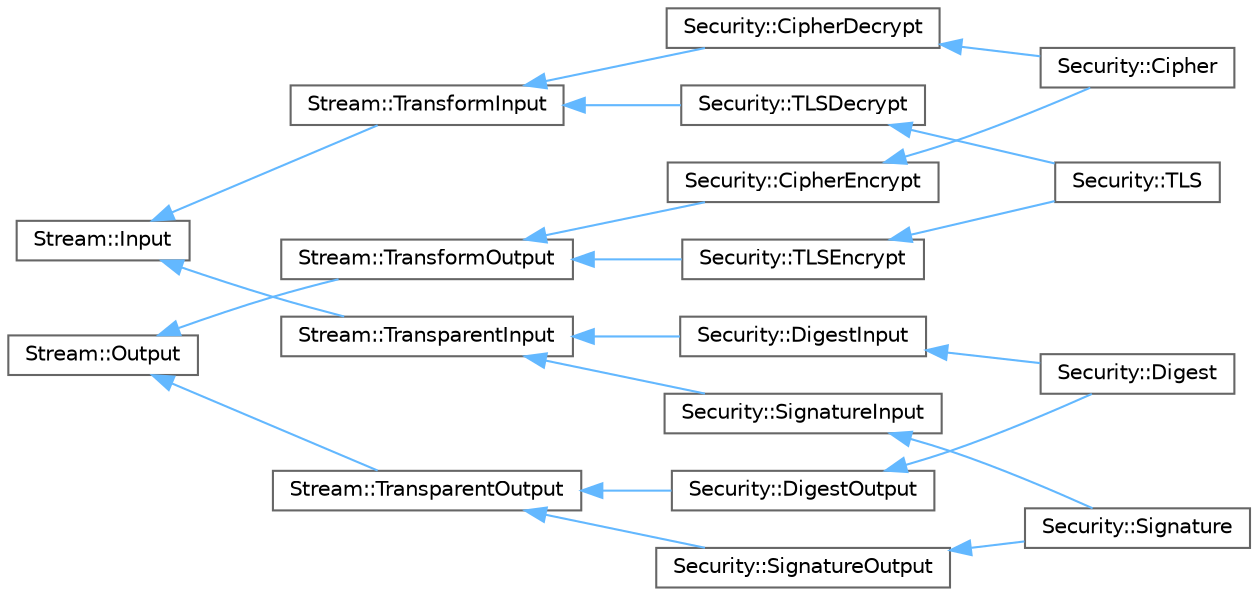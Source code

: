 digraph "Graphical Class Hierarchy"
{
 // LATEX_PDF_SIZE
  bgcolor="transparent";
  edge [fontname=Helvetica,fontsize=10,labelfontname=Helvetica,labelfontsize=10];
  node [fontname=Helvetica,fontsize=10,shape=box,height=0.2,width=0.4];
  rankdir="LR";
  Node0 [label="Stream::Input",height=0.2,width=0.4,color="grey40", fillcolor="white", style="filled",URL="/tmp/build/x64/Release/Stream/tag.xml$d7/d83/classStream_1_1Input.html",tooltip=" "];
  Node0 -> Node1 [dir="back",color="steelblue1",style="solid"];
  Node1 [label="Stream::TransformInput",height=0.2,width=0.4,color="grey40", fillcolor="white", style="filled",URL="/tmp/build/x64/Release/Stream/tag.xml$db/d03/classStream_1_1TransformInput.html",tooltip=" "];
  Node1 -> Node2 [dir="back",color="steelblue1",style="solid"];
  Node2 [label="Security::CipherDecrypt",height=0.2,width=0.4,color="grey40", fillcolor="white", style="filled",URL="$dd/d35/classSecurity_1_1CipherDecrypt.html",tooltip="Stream::Input Cipher decryptor."];
  Node2 -> Node3 [dir="back",color="steelblue1",style="solid"];
  Node3 [label="Security::Cipher",height=0.2,width=0.4,color="grey40", fillcolor="white", style="filled",URL="$de/de0/classSecurity_1_1Cipher.html",tooltip="Stream::Input / Stream::Output Cipher decryptor and encryptor."];
  Node1 -> Node8 [dir="back",color="steelblue1",style="solid"];
  Node8 [label="Security::TLSDecrypt",height=0.2,width=0.4,color="grey40", fillcolor="white", style="filled",URL="$dc/d5b/classSecurity_1_1TLSDecrypt.html",tooltip="Stream::Input TLS decryptor."];
  Node8 -> Node7 [dir="back",color="steelblue1",style="solid"];
  Node7 [label="Security::TLS",height=0.2,width=0.4,color="grey40", fillcolor="white", style="filled",URL="$d8/d26/classSecurity_1_1TLS.html",tooltip="Stream::Input / Stream::Output TLS decryptor and encryptor."];
  Node0 -> Node14 [dir="back",color="steelblue1",style="solid"];
  Node14 [label="Stream::TransparentInput",height=0.2,width=0.4,color="grey40", fillcolor="white", style="filled",URL="/tmp/build/x64/Release/Stream/tag.xml$d1/dcd/classStream_1_1TransparentInput.html",tooltip=" "];
  Node14 -> Node13 [dir="back",color="steelblue1",style="solid"];
  Node13 [label="Security::DigestInput",height=0.2,width=0.4,color="grey40", fillcolor="white", style="filled",URL="$d0/d94/classSecurity_1_1DigestInput.html",tooltip="Stream::Input Digest observer."];
  Node13 -> Node12 [dir="back",color="steelblue1",style="solid"];
  Node12 [label="Security::Digest",height=0.2,width=0.4,color="grey40", fillcolor="white", style="filled",URL="$d0/d01/classSecurity_1_1Digest.html",tooltip="Stream::Input / Stream::Output Digest observer."];
  Node14 -> Node15 [dir="back",color="steelblue1",style="solid"];
  Node15 [label="Security::SignatureInput",height=0.2,width=0.4,color="grey40", fillcolor="white", style="filled",URL="$d6/d4d/classSecurity_1_1SignatureInput.html",tooltip="Stream::Input Signature observer."];
  Node15 -> Node16 [dir="back",color="steelblue1",style="solid"];
  Node16 [label="Security::Signature",height=0.2,width=0.4,color="grey40", fillcolor="white", style="filled",URL="$d0/d3a/classSecurity_1_1Signature.html",tooltip="Stream::Input / Stream::Output Signature observer."];
  Node9 [label="Stream::Output",height=0.2,width=0.4,color="grey40", fillcolor="white", style="filled",URL="/tmp/build/x64/Release/Stream/tag.xml$df/dc2/classStream_1_1Output.html",tooltip=" "];
  Node9 -> Node5 [dir="back",color="steelblue1",style="solid"];
  Node5 [label="Stream::TransformOutput",height=0.2,width=0.4,color="grey40", fillcolor="white", style="filled",URL="/tmp/build/x64/Release/Stream/tag.xml$d1/dff/classStream_1_1TransformOutput.html",tooltip=" "];
  Node5 -> Node4 [dir="back",color="steelblue1",style="solid"];
  Node4 [label="Security::CipherEncrypt",height=0.2,width=0.4,color="grey40", fillcolor="white", style="filled",URL="$da/df9/classSecurity_1_1CipherEncrypt.html",tooltip="Stream::Output Cipher encryptor."];
  Node4 -> Node3 [dir="back",color="steelblue1",style="solid"];
  Node5 -> Node6 [dir="back",color="steelblue1",style="solid"];
  Node6 [label="Security::TLSEncrypt",height=0.2,width=0.4,color="grey40", fillcolor="white", style="filled",URL="$dc/dcc/classSecurity_1_1TLSEncrypt.html",tooltip="Stream::Output TLS encryptor."];
  Node6 -> Node7 [dir="back",color="steelblue1",style="solid"];
  Node9 -> Node10 [dir="back",color="steelblue1",style="solid"];
  Node10 [label="Stream::TransparentOutput",height=0.2,width=0.4,color="grey40", fillcolor="white", style="filled",URL="/tmp/build/x64/Release/Stream/tag.xml$d1/d52/classStream_1_1TransparentOutput.html",tooltip=" "];
  Node10 -> Node11 [dir="back",color="steelblue1",style="solid"];
  Node11 [label="Security::DigestOutput",height=0.2,width=0.4,color="grey40", fillcolor="white", style="filled",URL="$da/df2/classSecurity_1_1DigestOutput.html",tooltip="Stream::Output Digest observer."];
  Node11 -> Node12 [dir="back",color="steelblue1",style="solid"];
  Node10 -> Node17 [dir="back",color="steelblue1",style="solid"];
  Node17 [label="Security::SignatureOutput",height=0.2,width=0.4,color="grey40", fillcolor="white", style="filled",URL="$d7/d5e/classSecurity_1_1SignatureOutput.html",tooltip="Stream::Output Signature observer."];
  Node17 -> Node16 [dir="back",color="steelblue1",style="solid"];
}
